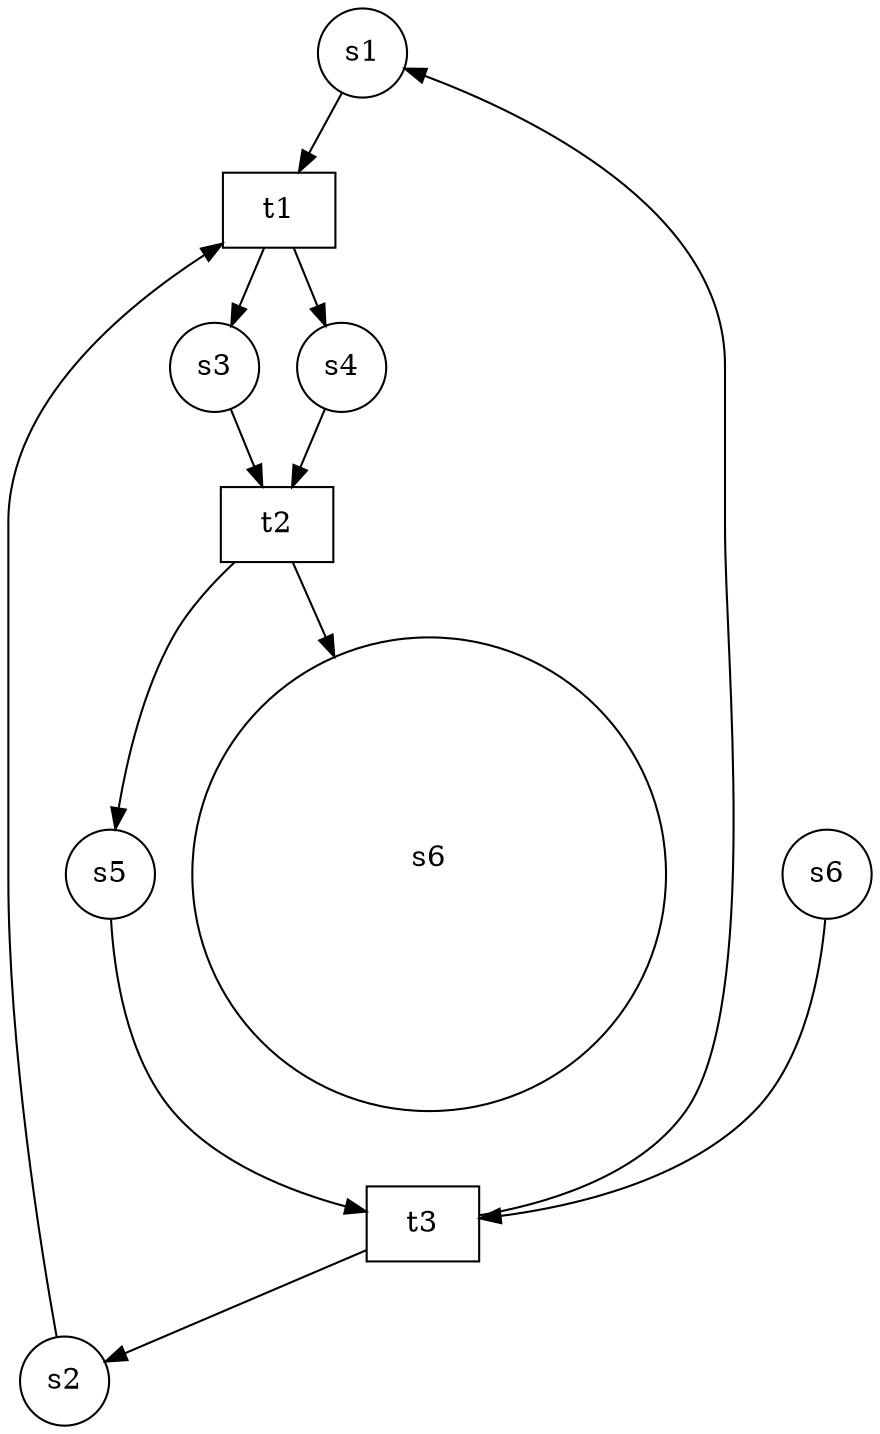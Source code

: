 digraph petrinet{
node[shape=circle];
"s1";
"s2";
"s3";
"s4";
"s5";
"s6";
"t1" [shape=box];
"t2" [shape=box];
"t3" [shape=box];
"s1"->"t1"
"s2"->"t1"
"s3"->"t2"
"s4"->"t2"
"s5"->"t3"
"s6"->"t3"
"t1"->"s3"
"t1"->"s4"
"t2"->"s5"
"t2"->"s6
                                "
"t3"->"s1"
"t3"->"s2"
}